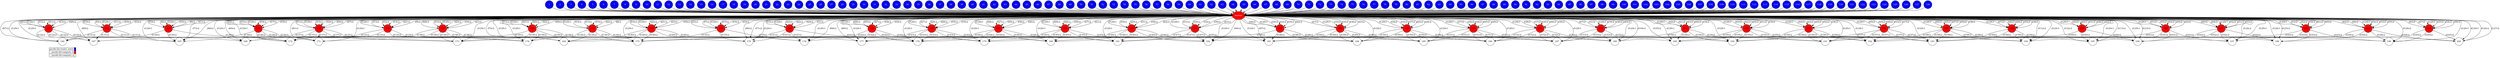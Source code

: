 digraph {
  rankdir=TB;
  labeljust="l";
  subgraph dependence_graph {
    ranksep=0.20;
    node[height=0.75];

1[shape=circle, style=filled fillcolor="#0000ff" fontcolor="#ffffff"];
2[shape=circle, style=filled fillcolor="#0000ff" fontcolor="#ffffff"];
3[shape=circle, style=filled fillcolor="#0000ff" fontcolor="#ffffff"];
4[shape=circle, style=filled fillcolor="#0000ff" fontcolor="#ffffff"];
5[shape=circle, style=filled fillcolor="#0000ff" fontcolor="#ffffff"];
6[shape=circle, style=filled fillcolor="#0000ff" fontcolor="#ffffff"];
7[shape=circle, style=filled fillcolor="#0000ff" fontcolor="#ffffff"];
8[shape=circle, style=filled fillcolor="#0000ff" fontcolor="#ffffff"];
9[shape=circle, style=filled fillcolor="#0000ff" fontcolor="#ffffff"];
10[shape=circle, style=filled fillcolor="#0000ff" fontcolor="#ffffff"];
11[shape=circle, style=filled fillcolor="#0000ff" fontcolor="#ffffff"];
12[shape=circle, style=filled fillcolor="#0000ff" fontcolor="#ffffff"];
13[shape=circle, style=filled fillcolor="#0000ff" fontcolor="#ffffff"];
14[shape=circle, style=filled fillcolor="#0000ff" fontcolor="#ffffff"];
15[shape=circle, style=filled fillcolor="#0000ff" fontcolor="#ffffff"];
16[shape=circle, style=filled fillcolor="#0000ff" fontcolor="#ffffff"];
17[shape=circle, style=filled fillcolor="#0000ff" fontcolor="#ffffff"];
18[shape=circle, style=filled fillcolor="#0000ff" fontcolor="#ffffff"];
19[shape=circle, style=filled fillcolor="#0000ff" fontcolor="#ffffff"];
20[shape=circle, style=filled fillcolor="#0000ff" fontcolor="#ffffff"];
21[shape=circle, style=filled fillcolor="#0000ff" fontcolor="#ffffff"];
22[shape=circle, style=filled fillcolor="#0000ff" fontcolor="#ffffff"];
23[shape=circle, style=filled fillcolor="#0000ff" fontcolor="#ffffff"];
24[shape=circle, style=filled fillcolor="#0000ff" fontcolor="#ffffff"];
25[shape=circle, style=filled fillcolor="#0000ff" fontcolor="#ffffff"];
26[shape=circle, style=filled fillcolor="#0000ff" fontcolor="#ffffff"];
27[shape=circle, style=filled fillcolor="#0000ff" fontcolor="#ffffff"];
28[shape=circle, style=filled fillcolor="#0000ff" fontcolor="#ffffff"];
29[shape=circle, style=filled fillcolor="#0000ff" fontcolor="#ffffff"];
30[shape=circle, style=filled fillcolor="#0000ff" fontcolor="#ffffff"];
31[shape=circle, style=filled fillcolor="#0000ff" fontcolor="#ffffff"];
32[shape=circle, style=filled fillcolor="#0000ff" fontcolor="#ffffff"];
33[shape=circle, style=filled fillcolor="#0000ff" fontcolor="#ffffff"];
34[shape=circle, style=filled fillcolor="#0000ff" fontcolor="#ffffff"];
35[shape=circle, style=filled fillcolor="#0000ff" fontcolor="#ffffff"];
36[shape=circle, style=filled fillcolor="#0000ff" fontcolor="#ffffff"];
37[shape=circle, style=filled fillcolor="#0000ff" fontcolor="#ffffff"];
38[shape=circle, style=filled fillcolor="#0000ff" fontcolor="#ffffff"];
39[shape=circle, style=filled fillcolor="#0000ff" fontcolor="#ffffff"];
40[shape=circle, style=filled fillcolor="#0000ff" fontcolor="#ffffff"];
41[shape=circle, style=filled fillcolor="#0000ff" fontcolor="#ffffff"];
42[shape=circle, style=filled fillcolor="#0000ff" fontcolor="#ffffff"];
43[shape=circle, style=filled fillcolor="#0000ff" fontcolor="#ffffff"];
44[shape=circle, style=filled fillcolor="#0000ff" fontcolor="#ffffff"];
45[shape=circle, style=filled fillcolor="#0000ff" fontcolor="#ffffff"];
46[shape=circle, style=filled fillcolor="#0000ff" fontcolor="#ffffff"];
47[shape=circle, style=filled fillcolor="#0000ff" fontcolor="#ffffff"];
48[shape=circle, style=filled fillcolor="#0000ff" fontcolor="#ffffff"];
49[shape=circle, style=filled fillcolor="#0000ff" fontcolor="#ffffff"];
50[shape=circle, style=filled fillcolor="#0000ff" fontcolor="#ffffff"];
51[shape=circle, style=filled fillcolor="#0000ff" fontcolor="#ffffff"];
52[shape=circle, style=filled fillcolor="#0000ff" fontcolor="#ffffff"];
53[shape=circle, style=filled fillcolor="#0000ff" fontcolor="#ffffff"];
54[shape=circle, style=filled fillcolor="#0000ff" fontcolor="#ffffff"];
55[shape=circle, style=filled fillcolor="#0000ff" fontcolor="#ffffff"];
56[shape=circle, style=filled fillcolor="#0000ff" fontcolor="#ffffff"];
57[shape=circle, style=filled fillcolor="#0000ff" fontcolor="#ffffff"];
58[shape=circle, style=filled fillcolor="#0000ff" fontcolor="#ffffff"];
59[shape=circle, style=filled fillcolor="#0000ff" fontcolor="#ffffff"];
60[shape=circle, style=filled fillcolor="#0000ff" fontcolor="#ffffff"];
61[shape=circle, style=filled fillcolor="#0000ff" fontcolor="#ffffff"];
62[shape=circle, style=filled fillcolor="#0000ff" fontcolor="#ffffff"];
63[shape=circle, style=filled fillcolor="#0000ff" fontcolor="#ffffff"];
64[shape=circle, style=filled fillcolor="#0000ff" fontcolor="#ffffff"];
65[shape=circle, style=filled fillcolor="#0000ff" fontcolor="#ffffff"];
66[shape=circle, style=filled fillcolor="#0000ff" fontcolor="#ffffff"];
67[shape=circle, style=filled fillcolor="#0000ff" fontcolor="#ffffff"];
68[shape=circle, style=filled fillcolor="#0000ff" fontcolor="#ffffff"];
69[shape=circle, style=filled fillcolor="#0000ff" fontcolor="#ffffff"];
70[shape=circle, style=filled fillcolor="#0000ff" fontcolor="#ffffff"];
71[shape=circle, style=filled fillcolor="#0000ff" fontcolor="#ffffff"];
72[shape=circle, style=filled fillcolor="#0000ff" fontcolor="#ffffff"];
73[shape=circle, style=filled fillcolor="#0000ff" fontcolor="#ffffff"];
74[shape=circle, style=filled fillcolor="#0000ff" fontcolor="#ffffff"];
75[shape=circle, style=filled fillcolor="#0000ff" fontcolor="#ffffff"];
76[shape=circle, style=filled fillcolor="#0000ff" fontcolor="#ffffff"];
77[shape=circle, style=filled fillcolor="#0000ff" fontcolor="#ffffff"];
78[shape=circle, style=filled fillcolor="#0000ff" fontcolor="#ffffff"];
79[shape=circle, style=filled fillcolor="#0000ff" fontcolor="#ffffff"];
80[shape=circle, style=filled fillcolor="#0000ff" fontcolor="#ffffff"];
81[shape=circle, style=filled fillcolor="#0000ff" fontcolor="#ffffff"];
82[shape=circle, style=filled fillcolor="#0000ff" fontcolor="#ffffff"];
83[shape=circle, style=filled fillcolor="#0000ff" fontcolor="#ffffff"];
84[shape=circle, style=filled fillcolor="#0000ff" fontcolor="#ffffff"];
85[shape=circle, style=filled fillcolor="#0000ff" fontcolor="#ffffff"];
86[shape=circle, style=filled fillcolor="#0000ff" fontcolor="#ffffff"];
87[shape=circle, style=filled fillcolor="#0000ff" fontcolor="#ffffff"];
88[shape=circle, style=filled fillcolor="#0000ff" fontcolor="#ffffff"];
89[shape=circle, style=filled fillcolor="#0000ff" fontcolor="#ffffff"];
90[shape=circle, style=filled fillcolor="#0000ff" fontcolor="#ffffff"];
91[shape=circle, style=filled fillcolor="#0000ff" fontcolor="#ffffff"];
92[shape=circle, style=filled fillcolor="#0000ff" fontcolor="#ffffff"];
93[shape=circle, style=filled fillcolor="#0000ff" fontcolor="#ffffff"];
94[shape=circle, style=filled fillcolor="#0000ff" fontcolor="#ffffff"];
95[shape=circle, style=filled fillcolor="#0000ff" fontcolor="#ffffff"];
96[shape=circle, style=filled fillcolor="#0000ff" fontcolor="#ffffff"];
97[shape=circle, style=filled fillcolor="#0000ff" fontcolor="#ffffff"];
98[shape=circle, style=filled fillcolor="#0000ff" fontcolor="#ffffff"];
99[shape=circle, style=filled fillcolor="#0000ff" fontcolor="#ffffff"];
100[shape=circle, style=filled fillcolor="#0000ff" fontcolor="#ffffff"];
101[shape=circle, style=filled fillcolor="#0000ff" fontcolor="#ffffff"];
102[shape=circle, style=filled fillcolor="#0000ff" fontcolor="#ffffff"];
103[shape=circle, style=filled fillcolor="#0000ff" fontcolor="#ffffff"];
104[shape=circle, style=filled fillcolor="#0000ff" fontcolor="#ffffff"];
105[shape=circle, style=filled fillcolor="#0000ff" fontcolor="#ffffff"];
106[shape=circle, style=filled fillcolor="#0000ff" fontcolor="#ffffff"];
107[shape=circle, style=filled fillcolor="#0000ff" fontcolor="#ffffff"];
108[shape=circle, style=filled fillcolor="#0000ff" fontcolor="#ffffff"];
109[shape=circle, style=filled fillcolor="#0000ff" fontcolor="#ffffff"];
110[shape=circle, style=filled fillcolor="#0000ff" fontcolor="#ffffff"];
111[shape=circle, style=filled fillcolor="#0000ff" fontcolor="#ffffff"];
112[shape=circle, style=filled fillcolor="#0000ff" fontcolor="#ffffff"];
113[shape=circle, style=filled fillcolor="#0000ff" fontcolor="#ffffff"];
114[shape=circle, style=filled fillcolor="#0000ff" fontcolor="#ffffff"];
115[shape=circle, style=filled fillcolor="#0000ff" fontcolor="#ffffff"];
116[shape=circle, style=filled fillcolor="#0000ff" fontcolor="#ffffff"];
117[shape=circle, style=filled fillcolor="#0000ff" fontcolor="#ffffff"];
118[shape=circle, style=filled fillcolor="#0000ff" fontcolor="#ffffff"];
119[shape=circle, style=filled fillcolor="#0000ff" fontcolor="#ffffff"];
120[shape=circle, style=filled fillcolor="#0000ff" fontcolor="#ffffff"];
121[shape=circle, style=filled fillcolor="#0000ff" fontcolor="#ffffff"];
122[shape=circle, style=filled fillcolor="#0000ff" fontcolor="#ffffff"];
123[shape=circle, style=filled fillcolor="#0000ff" fontcolor="#ffffff"];
124[shape=circle, style=filled fillcolor="#0000ff" fontcolor="#ffffff"];
125[shape=circle, style=filled fillcolor="#0000ff" fontcolor="#ffffff"];
126[shape=circle, style=filled fillcolor="#0000ff" fontcolor="#ffffff"];
127[shape=circle, style=filled fillcolor="#0000ff" fontcolor="#ffffff"];
128[shape=circle, style=filled fillcolor="#0000ff" fontcolor="#ffffff"];
Synchro1[label="barrier", shape=octagon, style=filled fillcolor="#ff0000" fontcolor="#FFFFFF"];
12 -> Synchro1;
59 -> Synchro1;
107 -> Synchro1;
101 -> Synchro1;
49 -> Synchro1;
69 -> Synchro1;
88 -> Synchro1;
98 -> Synchro1;
119 -> Synchro1;
95 -> Synchro1;
9 -> Synchro1;
46 -> Synchro1;
33 -> Synchro1;
108 -> Synchro1;
73 -> Synchro1;
116 -> Synchro1;
92 -> Synchro1;
1 -> Synchro1;
109 -> Synchro1;
65 -> Synchro1;
100 -> Synchro1;
114 -> Synchro1;
67 -> Synchro1;
71 -> Synchro1;
32 -> Synchro1;
50 -> Synchro1;
8 -> Synchro1;
31 -> Synchro1;
48 -> Synchro1;
7 -> Synchro1;
10 -> Synchro1;
57 -> Synchro1;
21 -> Synchro1;
127 -> Synchro1;
45 -> Synchro1;
124 -> Synchro1;
105 -> Synchro1;
123 -> Synchro1;
38 -> Synchro1;
54 -> Synchro1;
5 -> Synchro1;
55 -> Synchro1;
17 -> Synchro1;
23 -> Synchro1;
18 -> Synchro1;
72 -> Synchro1;
13 -> Synchro1;
99 -> Synchro1;
58 -> Synchro1;
126 -> Synchro1;
29 -> Synchro1;
96 -> Synchro1;
110 -> Synchro1;
103 -> Synchro1;
22 -> Synchro1;
112 -> Synchro1;
118 -> Synchro1;
24 -> Synchro1;
42 -> Synchro1;
44 -> Synchro1;
82 -> Synchro1;
113 -> Synchro1;
39 -> Synchro1;
106 -> Synchro1;
122 -> Synchro1;
43 -> Synchro1;
68 -> Synchro1;
83 -> Synchro1;
94 -> Synchro1;
102 -> Synchro1;
4 -> Synchro1;
47 -> Synchro1;
90 -> Synchro1;
62 -> Synchro1;
2 -> Synchro1;
84 -> Synchro1;
20 -> Synchro1;
117 -> Synchro1;
56 -> Synchro1;
14 -> Synchro1;
15 -> Synchro1;
115 -> Synchro1;
61 -> Synchro1;
89 -> Synchro1;
121 -> Synchro1;
64 -> Synchro1;
87 -> Synchro1;
60 -> Synchro1;
93 -> Synchro1;
86 -> Synchro1;
63 -> Synchro1;
128 -> Synchro1;
66 -> Synchro1;
11 -> Synchro1;
77 -> Synchro1;
91 -> Synchro1;
52 -> Synchro1;
53 -> Synchro1;
97 -> Synchro1;
80 -> Synchro1;
25 -> Synchro1;
30 -> Synchro1;
35 -> Synchro1;
70 -> Synchro1;
76 -> Synchro1;
34 -> Synchro1;
111 -> Synchro1;
16 -> Synchro1;
28 -> Synchro1;
19 -> Synchro1;
36 -> Synchro1;
81 -> Synchro1;
26 -> Synchro1;
37 -> Synchro1;
125 -> Synchro1;
104 -> Synchro1;
120 -> Synchro1;
27 -> Synchro1;
6 -> Synchro1;
75 -> Synchro1;
3 -> Synchro1;
51 -> Synchro1;
74 -> Synchro1;
41 -> Synchro1;
85 -> Synchro1;
78 -> Synchro1;
79 -> Synchro1;
40 -> Synchro1;
129[shape=circle, style=filled fillcolor="#ff0000" fontcolor="#000000"];
Synchro1 -> 129[ label="d129v1" ];
Synchro1 -> 129[ label="d10v2" ];
Synchro1 -> 129[ label="d9v2" ];
Synchro1 -> 129[ label="d11v2" ];
Synchro1 -> 129[ label="d18v2" ];
Synchro1 -> 129[ label="d2v2" ];
130[shape=circle, style=filled fillcolor="#ff0000" fontcolor="#000000"];
Synchro1 -> 130[ label="d129v1" ];
Synchro1 -> 130[ label="d11v2" ];
Synchro1 -> 130[ label="d10v2" ];
Synchro1 -> 130[ label="d12v2" ];
Synchro1 -> 130[ label="d19v2" ];
Synchro1 -> 130[ label="d3v2" ];
131[shape=circle, style=filled fillcolor="#ff0000" fontcolor="#000000"];
Synchro1 -> 131[ label="d129v1" ];
Synchro1 -> 131[ label="d12v2" ];
Synchro1 -> 131[ label="d11v2" ];
Synchro1 -> 131[ label="d13v2" ];
Synchro1 -> 131[ label="d20v2" ];
Synchro1 -> 131[ label="d4v2" ];
132[shape=circle, style=filled fillcolor="#ff0000" fontcolor="#000000"];
Synchro1 -> 132[ label="d129v1" ];
Synchro1 -> 132[ label="d13v2" ];
Synchro1 -> 132[ label="d12v2" ];
Synchro1 -> 132[ label="d14v2" ];
Synchro1 -> 132[ label="d21v2" ];
Synchro1 -> 132[ label="d5v2" ];
133[shape=circle, style=filled fillcolor="#ff0000" fontcolor="#000000"];
Synchro1 -> 133[ label="d129v1" ];
Synchro1 -> 133[ label="d14v2" ];
Synchro1 -> 133[ label="d13v2" ];
Synchro1 -> 133[ label="d15v2" ];
Synchro1 -> 133[ label="d22v2" ];
Synchro1 -> 133[ label="d6v2" ];
134[shape=circle, style=filled fillcolor="#ff0000" fontcolor="#000000"];
Synchro1 -> 134[ label="d129v1" ];
Synchro1 -> 134[ label="d15v2" ];
Synchro1 -> 134[ label="d14v2" ];
Synchro1 -> 134[ label="d16v2" ];
Synchro1 -> 134[ label="d23v2" ];
Synchro1 -> 134[ label="d7v2" ];
135[shape=circle, style=filled fillcolor="#ff0000" fontcolor="#000000"];
Synchro1 -> 135[ label="d129v1" ];
Synchro1 -> 135[ label="d18v2" ];
Synchro1 -> 135[ label="d17v2" ];
Synchro1 -> 135[ label="d19v2" ];
Synchro1 -> 135[ label="d26v2" ];
Synchro1 -> 135[ label="d10v2" ];
136[shape=circle, style=filled fillcolor="#ff0000" fontcolor="#000000"];
Synchro1 -> 136[ label="d129v1" ];
Synchro1 -> 136[ label="d19v2" ];
Synchro1 -> 136[ label="d18v2" ];
Synchro1 -> 136[ label="d20v2" ];
Synchro1 -> 136[ label="d27v2" ];
Synchro1 -> 136[ label="d11v2" ];
137[shape=circle, style=filled fillcolor="#ff0000" fontcolor="#000000"];
Synchro1 -> 137[ label="d129v1" ];
Synchro1 -> 137[ label="d20v2" ];
Synchro1 -> 137[ label="d19v2" ];
Synchro1 -> 137[ label="d21v2" ];
Synchro1 -> 137[ label="d28v2" ];
Synchro1 -> 137[ label="d12v2" ];
138[shape=circle, style=filled fillcolor="#ff0000" fontcolor="#000000"];
Synchro1 -> 138[ label="d129v1" ];
Synchro1 -> 138[ label="d21v2" ];
Synchro1 -> 138[ label="d20v2" ];
Synchro1 -> 138[ label="d22v2" ];
Synchro1 -> 138[ label="d29v2" ];
Synchro1 -> 138[ label="d13v2" ];
139[shape=circle, style=filled fillcolor="#ff0000" fontcolor="#000000"];
Synchro1 -> 139[ label="d129v1" ];
Synchro1 -> 139[ label="d22v2" ];
Synchro1 -> 139[ label="d21v2" ];
Synchro1 -> 139[ label="d23v2" ];
Synchro1 -> 139[ label="d30v2" ];
Synchro1 -> 139[ label="d14v2" ];
140[shape=circle, style=filled fillcolor="#ff0000" fontcolor="#000000"];
Synchro1 -> 140[ label="d129v1" ];
Synchro1 -> 140[ label="d23v2" ];
Synchro1 -> 140[ label="d22v2" ];
Synchro1 -> 140[ label="d24v2" ];
Synchro1 -> 140[ label="d31v2" ];
Synchro1 -> 140[ label="d15v2" ];
141[shape=circle, style=filled fillcolor="#ff0000" fontcolor="#000000"];
Synchro1 -> 141[ label="d129v1" ];
Synchro1 -> 141[ label="d26v2" ];
Synchro1 -> 141[ label="d25v2" ];
Synchro1 -> 141[ label="d27v2" ];
Synchro1 -> 141[ label="d34v2" ];
Synchro1 -> 141[ label="d18v2" ];
142[shape=circle, style=filled fillcolor="#ff0000" fontcolor="#000000"];
Synchro1 -> 142[ label="d129v1" ];
Synchro1 -> 142[ label="d27v2" ];
Synchro1 -> 142[ label="d26v2" ];
Synchro1 -> 142[ label="d28v2" ];
Synchro1 -> 142[ label="d35v2" ];
Synchro1 -> 142[ label="d19v2" ];
143[shape=circle, style=filled fillcolor="#ff0000" fontcolor="#000000"];
Synchro1 -> 143[ label="d129v1" ];
Synchro1 -> 143[ label="d28v2" ];
Synchro1 -> 143[ label="d27v2" ];
Synchro1 -> 143[ label="d29v2" ];
Synchro1 -> 143[ label="d36v2" ];
Synchro1 -> 143[ label="d20v2" ];
144[shape=circle, style=filled fillcolor="#ff0000" fontcolor="#000000"];
Synchro1 -> 144[ label="d129v1" ];
Synchro1 -> 144[ label="d29v2" ];
Synchro1 -> 144[ label="d28v2" ];
Synchro1 -> 144[ label="d30v2" ];
Synchro1 -> 144[ label="d37v2" ];
Synchro1 -> 144[ label="d21v2" ];
145[shape=circle, style=filled fillcolor="#ff0000" fontcolor="#000000"];
Synchro1 -> 145[ label="d129v1" ];
Synchro1 -> 145[ label="d30v2" ];
Synchro1 -> 145[ label="d29v2" ];
Synchro1 -> 145[ label="d31v2" ];
Synchro1 -> 145[ label="d38v2" ];
Synchro1 -> 145[ label="d22v2" ];
146[shape=circle, style=filled fillcolor="#ff0000" fontcolor="#000000"];
Synchro1 -> 146[ label="d129v1" ];
Synchro1 -> 146[ label="d31v2" ];
Synchro1 -> 146[ label="d30v2" ];
Synchro1 -> 146[ label="d32v2" ];
Synchro1 -> 146[ label="d39v2" ];
Synchro1 -> 146[ label="d23v2" ];
147[shape=circle, style=filled fillcolor="#ff0000" fontcolor="#000000"];
Synchro1 -> 147[ label="d129v1" ];
Synchro1 -> 147[ label="d34v2" ];
Synchro1 -> 147[ label="d33v2" ];
Synchro1 -> 147[ label="d35v2" ];
Synchro1 -> 147[ label="d42v2" ];
Synchro1 -> 147[ label="d26v2" ];
148[shape=circle, style=filled fillcolor="#ff0000" fontcolor="#000000"];
Synchro1 -> 148[ label="d129v1" ];
Synchro1 -> 148[ label="d35v2" ];
Synchro1 -> 148[ label="d34v2" ];
Synchro1 -> 148[ label="d36v2" ];
Synchro1 -> 148[ label="d43v2" ];
Synchro1 -> 148[ label="d27v2" ];
149[shape=circle, style=filled fillcolor="#ff0000" fontcolor="#000000"];
Synchro1 -> 149[ label="d129v1" ];
Synchro1 -> 149[ label="d36v2" ];
Synchro1 -> 149[ label="d35v2" ];
Synchro1 -> 149[ label="d37v2" ];
Synchro1 -> 149[ label="d44v2" ];
Synchro1 -> 149[ label="d28v2" ];
150[shape=circle, style=filled fillcolor="#ff0000" fontcolor="#000000"];
Synchro1 -> 150[ label="d129v1" ];
Synchro1 -> 150[ label="d37v2" ];
Synchro1 -> 150[ label="d36v2" ];
Synchro1 -> 150[ label="d38v2" ];
Synchro1 -> 150[ label="d45v2" ];
Synchro1 -> 150[ label="d29v2" ];
151[shape=circle, style=filled fillcolor="#ff0000" fontcolor="#000000"];
Synchro1 -> 151[ label="d129v1" ];
Synchro1 -> 151[ label="d38v2" ];
Synchro1 -> 151[ label="d37v2" ];
Synchro1 -> 151[ label="d39v2" ];
Synchro1 -> 151[ label="d46v2" ];
Synchro1 -> 151[ label="d30v2" ];
152[shape=circle, style=filled fillcolor="#ff0000" fontcolor="#000000"];
Synchro1 -> 152[ label="d129v1" ];
Synchro1 -> 152[ label="d39v2" ];
Synchro1 -> 152[ label="d38v2" ];
Synchro1 -> 152[ label="d40v2" ];
Synchro1 -> 152[ label="d47v2" ];
Synchro1 -> 152[ label="d31v2" ];
153[shape=circle, style=filled fillcolor="#ff0000" fontcolor="#000000"];
Synchro1 -> 153[ label="d129v1" ];
Synchro1 -> 153[ label="d42v2" ];
Synchro1 -> 153[ label="d41v2" ];
Synchro1 -> 153[ label="d43v2" ];
Synchro1 -> 153[ label="d50v2" ];
Synchro1 -> 153[ label="d34v2" ];
154[shape=circle, style=filled fillcolor="#ff0000" fontcolor="#000000"];
Synchro1 -> 154[ label="d129v1" ];
Synchro1 -> 154[ label="d43v2" ];
Synchro1 -> 154[ label="d42v2" ];
Synchro1 -> 154[ label="d44v2" ];
Synchro1 -> 154[ label="d51v2" ];
Synchro1 -> 154[ label="d35v2" ];
155[shape=circle, style=filled fillcolor="#ff0000" fontcolor="#000000"];
Synchro1 -> 155[ label="d129v1" ];
Synchro1 -> 155[ label="d44v2" ];
Synchro1 -> 155[ label="d43v2" ];
Synchro1 -> 155[ label="d45v2" ];
Synchro1 -> 155[ label="d52v2" ];
Synchro1 -> 155[ label="d36v2" ];
156[shape=circle, style=filled fillcolor="#ff0000" fontcolor="#000000"];
Synchro1 -> 156[ label="d129v1" ];
Synchro1 -> 156[ label="d45v2" ];
Synchro1 -> 156[ label="d44v2" ];
Synchro1 -> 156[ label="d46v2" ];
Synchro1 -> 156[ label="d53v2" ];
Synchro1 -> 156[ label="d37v2" ];
157[shape=circle, style=filled fillcolor="#ff0000" fontcolor="#000000"];
Synchro1 -> 157[ label="d129v1" ];
Synchro1 -> 157[ label="d46v2" ];
Synchro1 -> 157[ label="d45v2" ];
Synchro1 -> 157[ label="d47v2" ];
Synchro1 -> 157[ label="d54v2" ];
Synchro1 -> 157[ label="d38v2" ];
158[shape=circle, style=filled fillcolor="#ff0000" fontcolor="#000000"];
Synchro1 -> 158[ label="d129v1" ];
Synchro1 -> 158[ label="d47v2" ];
Synchro1 -> 158[ label="d46v2" ];
Synchro1 -> 158[ label="d48v2" ];
Synchro1 -> 158[ label="d55v2" ];
Synchro1 -> 158[ label="d39v2" ];
159[shape=circle, style=filled fillcolor="#ff0000" fontcolor="#000000"];
Synchro1 -> 159[ label="d129v1" ];
Synchro1 -> 159[ label="d50v2" ];
Synchro1 -> 159[ label="d49v2" ];
Synchro1 -> 159[ label="d51v2" ];
Synchro1 -> 159[ label="d58v2" ];
Synchro1 -> 159[ label="d42v2" ];
160[shape=circle, style=filled fillcolor="#ff0000" fontcolor="#000000"];
Synchro1 -> 160[ label="d129v1" ];
Synchro1 -> 160[ label="d51v2" ];
Synchro1 -> 160[ label="d50v2" ];
Synchro1 -> 160[ label="d52v2" ];
Synchro1 -> 160[ label="d59v2" ];
Synchro1 -> 160[ label="d43v2" ];
161[shape=circle, style=filled fillcolor="#ff0000" fontcolor="#000000"];
Synchro1 -> 161[ label="d129v1" ];
Synchro1 -> 161[ label="d52v2" ];
Synchro1 -> 161[ label="d51v2" ];
Synchro1 -> 161[ label="d53v2" ];
Synchro1 -> 161[ label="d60v2" ];
Synchro1 -> 161[ label="d44v2" ];
162[shape=circle, style=filled fillcolor="#ff0000" fontcolor="#000000"];
Synchro1 -> 162[ label="d129v1" ];
Synchro1 -> 162[ label="d53v2" ];
Synchro1 -> 162[ label="d52v2" ];
Synchro1 -> 162[ label="d54v2" ];
Synchro1 -> 162[ label="d61v2" ];
Synchro1 -> 162[ label="d45v2" ];
163[shape=circle, style=filled fillcolor="#ff0000" fontcolor="#000000"];
Synchro1 -> 163[ label="d129v1" ];
Synchro1 -> 163[ label="d54v2" ];
Synchro1 -> 163[ label="d53v2" ];
Synchro1 -> 163[ label="d55v2" ];
Synchro1 -> 163[ label="d62v2" ];
Synchro1 -> 163[ label="d46v2" ];
164[shape=circle, style=filled fillcolor="#ff0000" fontcolor="#000000"];
Synchro1 -> 164[ label="d129v1" ];
Synchro1 -> 164[ label="d55v2" ];
Synchro1 -> 164[ label="d54v2" ];
Synchro1 -> 164[ label="d56v2" ];
Synchro1 -> 164[ label="d63v2" ];
Synchro1 -> 164[ label="d47v2" ];
165[shape=circle, style=filled fillcolor="#ffffff" fontcolor="#000000"];
Synchro1 -> 165[ label="d129v1" ];
129 -> 165[ label="d130v2" ];
Synchro1 -> 165[ label="d73v2" ];
130 -> 165[ label="d131v2" ];
135 -> 165[ label="d136v2" ];
Synchro1 -> 165[ label="d66v2" ];
166[shape=circle, style=filled fillcolor="#ffffff" fontcolor="#000000"];
Synchro1 -> 166[ label="d129v1" ];
130 -> 166[ label="d131v2" ];
129 -> 166[ label="d130v2" ];
131 -> 166[ label="d132v2" ];
136 -> 166[ label="d137v2" ];
Synchro1 -> 166[ label="d67v2" ];
167[shape=circle, style=filled fillcolor="#ffffff" fontcolor="#000000"];
Synchro1 -> 167[ label="d129v1" ];
131 -> 167[ label="d132v2" ];
130 -> 167[ label="d131v2" ];
132 -> 167[ label="d133v2" ];
137 -> 167[ label="d138v2" ];
Synchro1 -> 167[ label="d68v2" ];
168[shape=circle, style=filled fillcolor="#ffffff" fontcolor="#000000"];
Synchro1 -> 168[ label="d129v1" ];
132 -> 168[ label="d133v2" ];
131 -> 168[ label="d132v2" ];
133 -> 168[ label="d134v2" ];
138 -> 168[ label="d139v2" ];
Synchro1 -> 168[ label="d69v2" ];
169[shape=circle, style=filled fillcolor="#ffffff" fontcolor="#000000"];
Synchro1 -> 169[ label="d129v1" ];
133 -> 169[ label="d134v2" ];
132 -> 169[ label="d133v2" ];
134 -> 169[ label="d135v2" ];
139 -> 169[ label="d140v2" ];
Synchro1 -> 169[ label="d70v2" ];
170[shape=circle, style=filled fillcolor="#ffffff" fontcolor="#000000"];
Synchro1 -> 170[ label="d129v1" ];
134 -> 170[ label="d135v2" ];
133 -> 170[ label="d134v2" ];
Synchro1 -> 170[ label="d80v2" ];
140 -> 170[ label="d141v2" ];
Synchro1 -> 170[ label="d71v2" ];
171[shape=circle, style=filled fillcolor="#ffffff" fontcolor="#000000"];
Synchro1 -> 171[ label="d129v1" ];
135 -> 171[ label="d136v2" ];
Synchro1 -> 171[ label="d81v2" ];
136 -> 171[ label="d137v2" ];
141 -> 171[ label="d142v2" ];
129 -> 171[ label="d130v2" ];
172[shape=circle, style=filled fillcolor="#ffffff" fontcolor="#000000"];
Synchro1 -> 172[ label="d129v1" ];
136 -> 172[ label="d137v2" ];
135 -> 172[ label="d136v2" ];
137 -> 172[ label="d138v2" ];
142 -> 172[ label="d143v2" ];
130 -> 172[ label="d131v2" ];
173[shape=circle, style=filled fillcolor="#ffffff" fontcolor="#000000"];
Synchro1 -> 173[ label="d129v1" ];
137 -> 173[ label="d138v2" ];
136 -> 173[ label="d137v2" ];
138 -> 173[ label="d139v2" ];
143 -> 173[ label="d144v2" ];
131 -> 173[ label="d132v2" ];
174[shape=circle, style=filled fillcolor="#ffffff" fontcolor="#000000"];
Synchro1 -> 174[ label="d129v1" ];
138 -> 174[ label="d139v2" ];
137 -> 174[ label="d138v2" ];
139 -> 174[ label="d140v2" ];
144 -> 174[ label="d145v2" ];
132 -> 174[ label="d133v2" ];
175[shape=circle, style=filled fillcolor="#ffffff" fontcolor="#000000"];
Synchro1 -> 175[ label="d129v1" ];
139 -> 175[ label="d140v2" ];
138 -> 175[ label="d139v2" ];
140 -> 175[ label="d141v2" ];
145 -> 175[ label="d146v2" ];
133 -> 175[ label="d134v2" ];
176[shape=circle, style=filled fillcolor="#ffffff" fontcolor="#000000"];
Synchro1 -> 176[ label="d129v1" ];
140 -> 176[ label="d141v2" ];
139 -> 176[ label="d140v2" ];
Synchro1 -> 176[ label="d88v2" ];
146 -> 176[ label="d147v2" ];
134 -> 176[ label="d135v2" ];
177[shape=circle, style=filled fillcolor="#ffffff" fontcolor="#000000"];
Synchro1 -> 177[ label="d129v1" ];
141 -> 177[ label="d142v2" ];
Synchro1 -> 177[ label="d89v2" ];
142 -> 177[ label="d143v2" ];
147 -> 177[ label="d148v2" ];
135 -> 177[ label="d136v2" ];
178[shape=circle, style=filled fillcolor="#ffffff" fontcolor="#000000"];
Synchro1 -> 178[ label="d129v1" ];
142 -> 178[ label="d143v2" ];
141 -> 178[ label="d142v2" ];
143 -> 178[ label="d144v2" ];
148 -> 178[ label="d149v2" ];
136 -> 178[ label="d137v2" ];
179[shape=circle, style=filled fillcolor="#ffffff" fontcolor="#000000"];
Synchro1 -> 179[ label="d129v1" ];
143 -> 179[ label="d144v2" ];
142 -> 179[ label="d143v2" ];
144 -> 179[ label="d145v2" ];
149 -> 179[ label="d150v2" ];
137 -> 179[ label="d138v2" ];
180[shape=circle, style=filled fillcolor="#ffffff" fontcolor="#000000"];
Synchro1 -> 180[ label="d129v1" ];
144 -> 180[ label="d145v2" ];
143 -> 180[ label="d144v2" ];
145 -> 180[ label="d146v2" ];
150 -> 180[ label="d151v2" ];
138 -> 180[ label="d139v2" ];
181[shape=circle, style=filled fillcolor="#ffffff" fontcolor="#000000"];
Synchro1 -> 181[ label="d129v1" ];
145 -> 181[ label="d146v2" ];
144 -> 181[ label="d145v2" ];
146 -> 181[ label="d147v2" ];
151 -> 181[ label="d152v2" ];
139 -> 181[ label="d140v2" ];
182[shape=circle, style=filled fillcolor="#ffffff" fontcolor="#000000"];
Synchro1 -> 182[ label="d129v1" ];
146 -> 182[ label="d147v2" ];
145 -> 182[ label="d146v2" ];
Synchro1 -> 182[ label="d96v2" ];
152 -> 182[ label="d153v2" ];
140 -> 182[ label="d141v2" ];
183[shape=circle, style=filled fillcolor="#ffffff" fontcolor="#000000"];
Synchro1 -> 183[ label="d129v1" ];
147 -> 183[ label="d148v2" ];
Synchro1 -> 183[ label="d97v2" ];
148 -> 183[ label="d149v2" ];
153 -> 183[ label="d154v2" ];
141 -> 183[ label="d142v2" ];
184[shape=circle, style=filled fillcolor="#ffffff" fontcolor="#000000"];
Synchro1 -> 184[ label="d129v1" ];
148 -> 184[ label="d149v2" ];
147 -> 184[ label="d148v2" ];
149 -> 184[ label="d150v2" ];
154 -> 184[ label="d155v2" ];
142 -> 184[ label="d143v2" ];
185[shape=circle, style=filled fillcolor="#ffffff" fontcolor="#000000"];
Synchro1 -> 185[ label="d129v1" ];
149 -> 185[ label="d150v2" ];
148 -> 185[ label="d149v2" ];
150 -> 185[ label="d151v2" ];
155 -> 185[ label="d156v2" ];
143 -> 185[ label="d144v2" ];
186[shape=circle, style=filled fillcolor="#ffffff" fontcolor="#000000"];
Synchro1 -> 186[ label="d129v1" ];
150 -> 186[ label="d151v2" ];
149 -> 186[ label="d150v2" ];
151 -> 186[ label="d152v2" ];
156 -> 186[ label="d157v2" ];
144 -> 186[ label="d145v2" ];
187[shape=circle, style=filled fillcolor="#ffffff" fontcolor="#000000"];
Synchro1 -> 187[ label="d129v1" ];
151 -> 187[ label="d152v2" ];
150 -> 187[ label="d151v2" ];
152 -> 187[ label="d153v2" ];
157 -> 187[ label="d158v2" ];
145 -> 187[ label="d146v2" ];
188[shape=circle, style=filled fillcolor="#ffffff" fontcolor="#000000"];
Synchro1 -> 188[ label="d129v1" ];
152 -> 188[ label="d153v2" ];
151 -> 188[ label="d152v2" ];
Synchro1 -> 188[ label="d104v2" ];
158 -> 188[ label="d159v2" ];
146 -> 188[ label="d147v2" ];
189[shape=circle, style=filled fillcolor="#ffffff" fontcolor="#000000"];
Synchro1 -> 189[ label="d129v1" ];
153 -> 189[ label="d154v2" ];
Synchro1 -> 189[ label="d105v2" ];
154 -> 189[ label="d155v2" ];
159 -> 189[ label="d160v2" ];
147 -> 189[ label="d148v2" ];
190[shape=circle, style=filled fillcolor="#ffffff" fontcolor="#000000"];
Synchro1 -> 190[ label="d129v1" ];
154 -> 190[ label="d155v2" ];
153 -> 190[ label="d154v2" ];
155 -> 190[ label="d156v2" ];
160 -> 190[ label="d161v2" ];
148 -> 190[ label="d149v2" ];
191[shape=circle, style=filled fillcolor="#ffffff" fontcolor="#000000"];
Synchro1 -> 191[ label="d129v1" ];
155 -> 191[ label="d156v2" ];
154 -> 191[ label="d155v2" ];
156 -> 191[ label="d157v2" ];
161 -> 191[ label="d162v2" ];
149 -> 191[ label="d150v2" ];
192[shape=circle, style=filled fillcolor="#ffffff" fontcolor="#000000"];
Synchro1 -> 192[ label="d129v1" ];
156 -> 192[ label="d157v2" ];
155 -> 192[ label="d156v2" ];
157 -> 192[ label="d158v2" ];
162 -> 192[ label="d163v2" ];
150 -> 192[ label="d151v2" ];
193[shape=circle, style=filled fillcolor="#ffffff" fontcolor="#000000"];
Synchro1 -> 193[ label="d129v1" ];
157 -> 193[ label="d158v2" ];
156 -> 193[ label="d157v2" ];
158 -> 193[ label="d159v2" ];
163 -> 193[ label="d164v2" ];
151 -> 193[ label="d152v2" ];
194[shape=circle, style=filled fillcolor="#ffffff" fontcolor="#000000"];
Synchro1 -> 194[ label="d129v1" ];
158 -> 194[ label="d159v2" ];
157 -> 194[ label="d158v2" ];
Synchro1 -> 194[ label="d112v2" ];
164 -> 194[ label="d165v2" ];
152 -> 194[ label="d153v2" ];
195[shape=circle, style=filled fillcolor="#ffffff" fontcolor="#000000"];
Synchro1 -> 195[ label="d129v1" ];
159 -> 195[ label="d160v2" ];
Synchro1 -> 195[ label="d113v2" ];
160 -> 195[ label="d161v2" ];
Synchro1 -> 195[ label="d122v2" ];
153 -> 195[ label="d154v2" ];
196[shape=circle, style=filled fillcolor="#ffffff" fontcolor="#000000"];
Synchro1 -> 196[ label="d129v1" ];
160 -> 196[ label="d161v2" ];
159 -> 196[ label="d160v2" ];
161 -> 196[ label="d162v2" ];
Synchro1 -> 196[ label="d123v2" ];
154 -> 196[ label="d155v2" ];
197[shape=circle, style=filled fillcolor="#ffffff" fontcolor="#000000"];
Synchro1 -> 197[ label="d129v1" ];
161 -> 197[ label="d162v2" ];
160 -> 197[ label="d161v2" ];
162 -> 197[ label="d163v2" ];
Synchro1 -> 197[ label="d124v2" ];
155 -> 197[ label="d156v2" ];
198[shape=circle, style=filled fillcolor="#ffffff" fontcolor="#000000"];
Synchro1 -> 198[ label="d129v1" ];
162 -> 198[ label="d163v2" ];
161 -> 198[ label="d162v2" ];
163 -> 198[ label="d164v2" ];
Synchro1 -> 198[ label="d125v2" ];
156 -> 198[ label="d157v2" ];
199[shape=circle, style=filled fillcolor="#ffffff" fontcolor="#000000"];
Synchro1 -> 199[ label="d129v1" ];
163 -> 199[ label="d164v2" ];
162 -> 199[ label="d163v2" ];
164 -> 199[ label="d165v2" ];
Synchro1 -> 199[ label="d126v2" ];
157 -> 199[ label="d158v2" ];
200[shape=circle, style=filled fillcolor="#ffffff" fontcolor="#000000"];
Synchro1 -> 200[ label="d129v1" ];
164 -> 200[ label="d165v2" ];
163 -> 200[ label="d164v2" ];
Synchro1 -> 200[ label="d120v2" ];
Synchro1 -> 200[ label="d127v2" ];
158 -> 200[ label="d159v2" ];  }
  subgraph legend {
    rank=sink;
    node [shape=plaintext, height=0.75];
    ranksep=0.20;
    label = "Legend";
    key [label=<
      <table border="0" cellpadding="2" cellspacing="0" cellborder="1">
<tr>
<td align="right">jacobi-2d.create_entry</td>
<td bgcolor="#0000ff">&nbsp;</td>
</tr>
<tr>
<td align="right">jacobi-2d.compute_b</td>
<td bgcolor="#ff0000">&nbsp;</td>
</tr>
<tr>
<td align="right">jacobi-2d.compute_a</td>
<td bgcolor="#ffffff">&nbsp;</td>
</tr>
      </table>
    >]
  }
}
